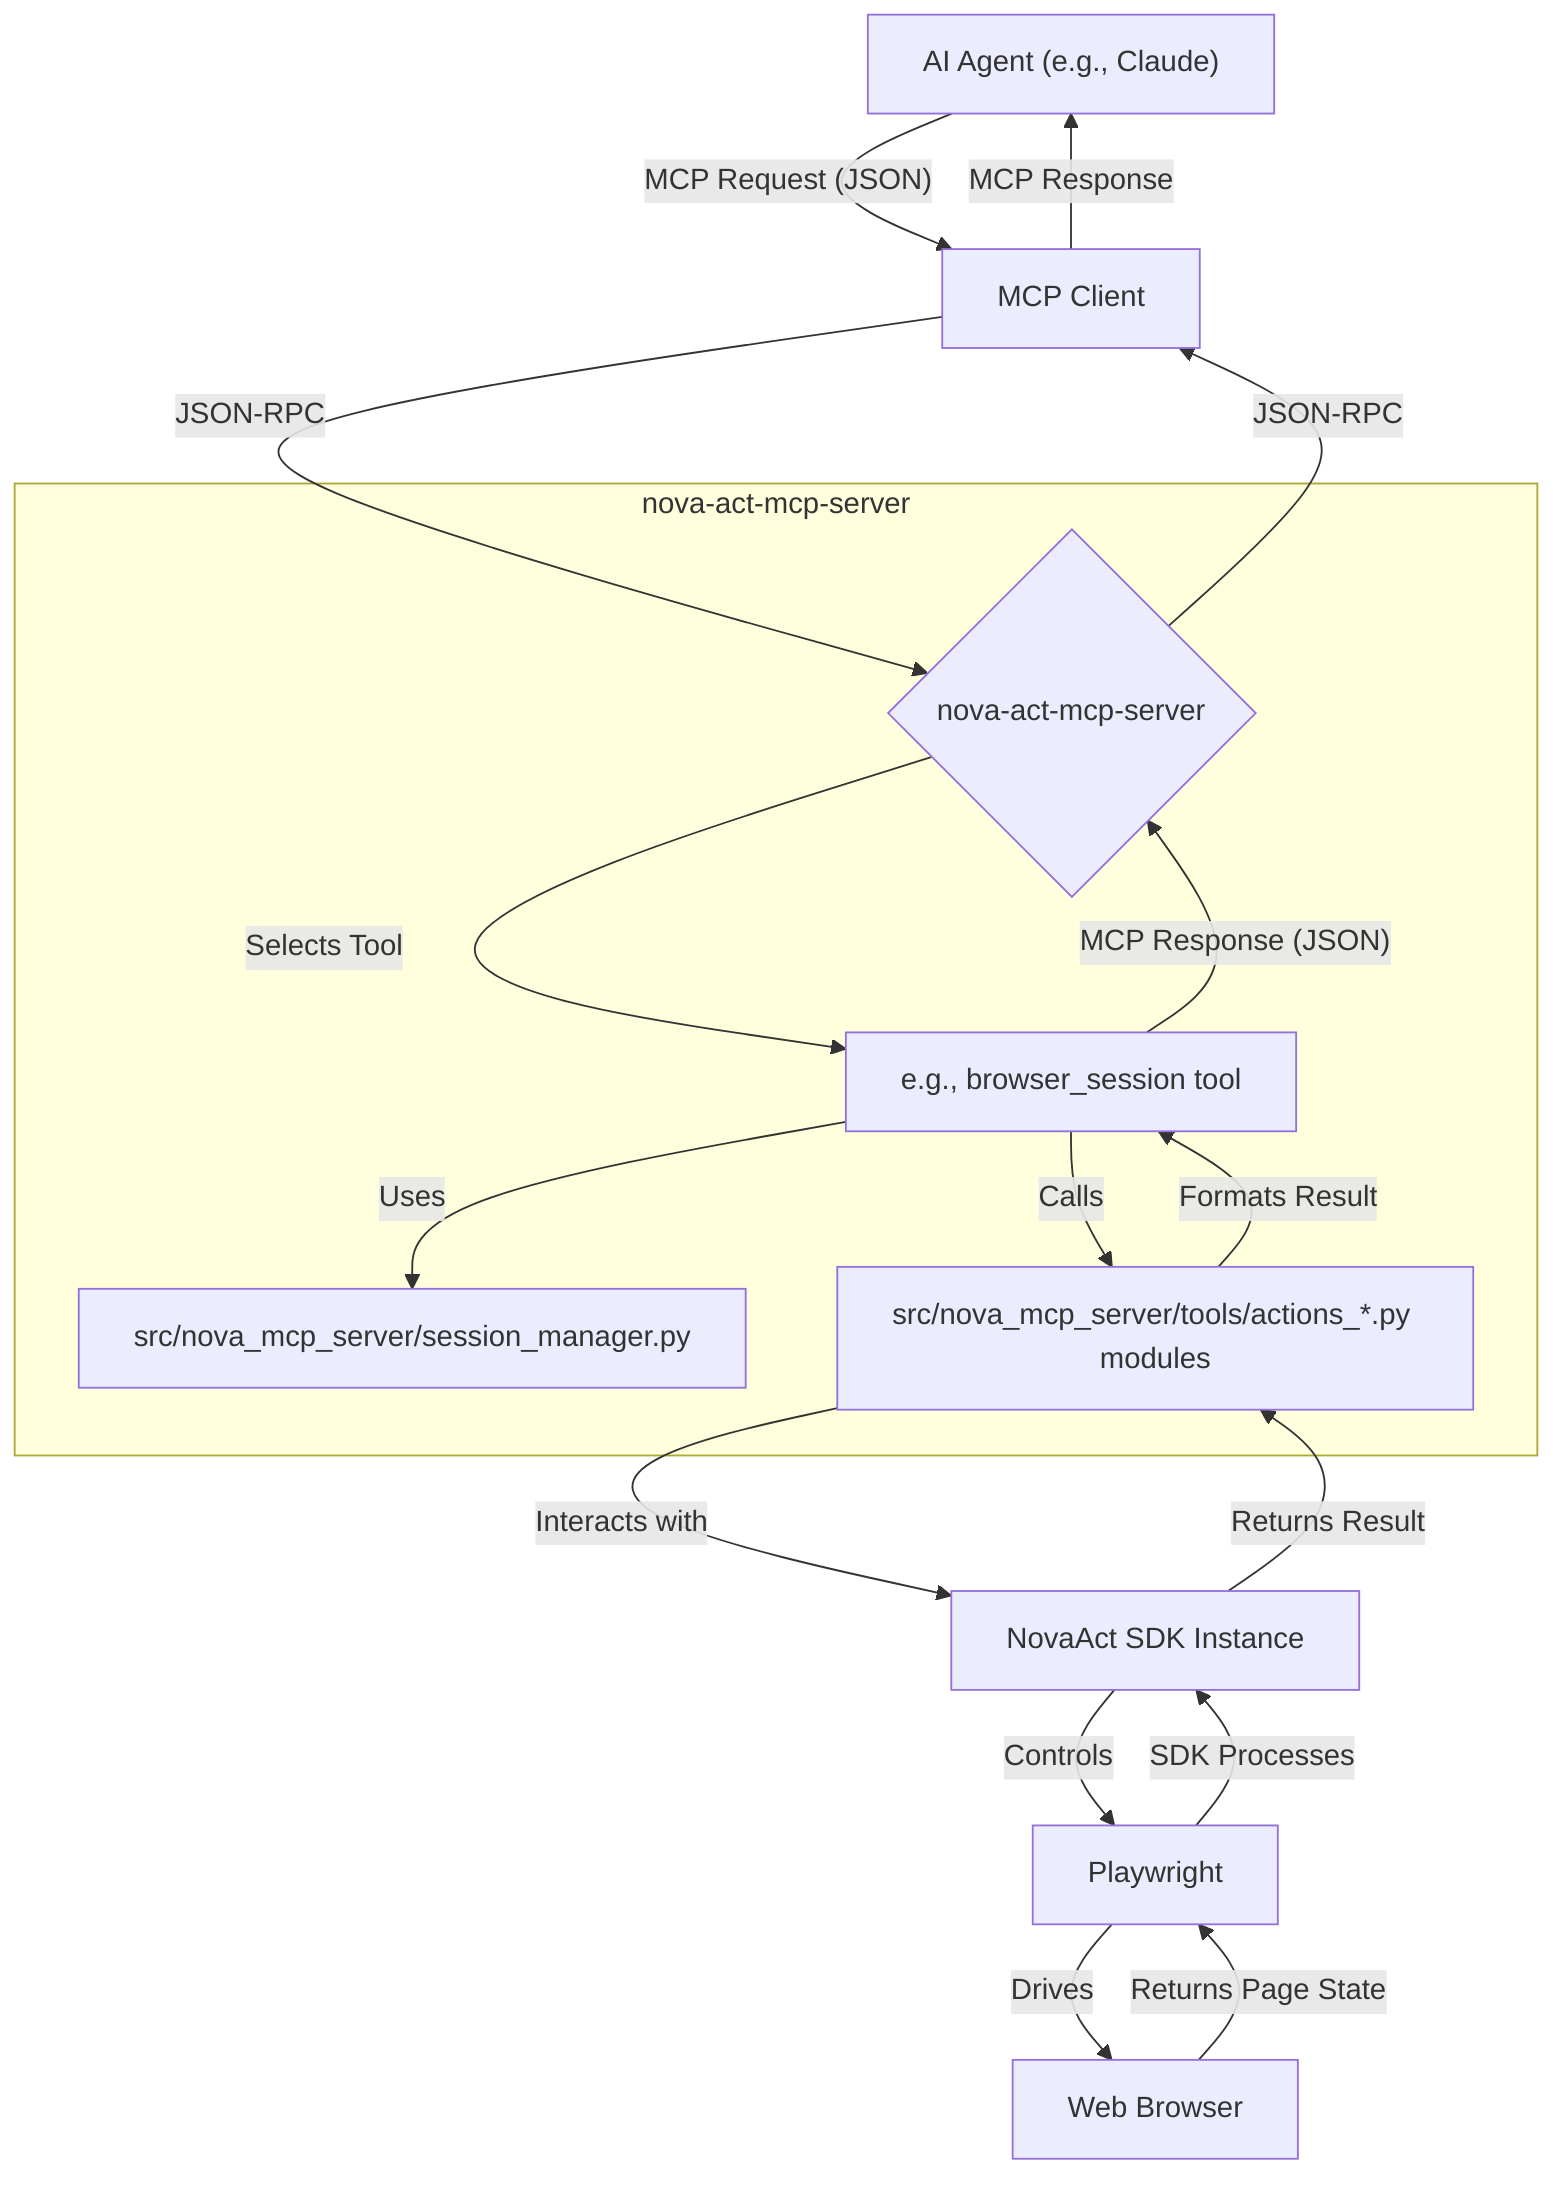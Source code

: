 flowchart TD
    A["AI Agent (e.g., Claude)"] -- MCP Request (JSON) --> B["MCP Client"];
    B -- JSON-RPC --> C{"nova-act-mcp-server"};
    C -- Selects Tool --> D["e.g., browser_session tool"];
    D -- Uses --> E["src/nova_mcp_server/session_manager.py"];
    D -- Calls --> F["src/nova_mcp_server/tools/actions_*.py modules"];
    F -- Interacts with --> G["NovaAct SDK Instance"];
    G -- Controls --> H["Playwright"];
    H -- Drives --> I["Web Browser"];
    I -- Returns Page State --> H;
    H -- SDK Processes --> G;
    G -- Returns Result --> F;
    F -- Formats Result --> D;
    D -- MCP Response (JSON) --> C;
    C -- JSON-RPC --> B;
    B -- MCP Response --> A;

    subgraph nova-act-mcp-server
        C
        D
        E
        F
    end